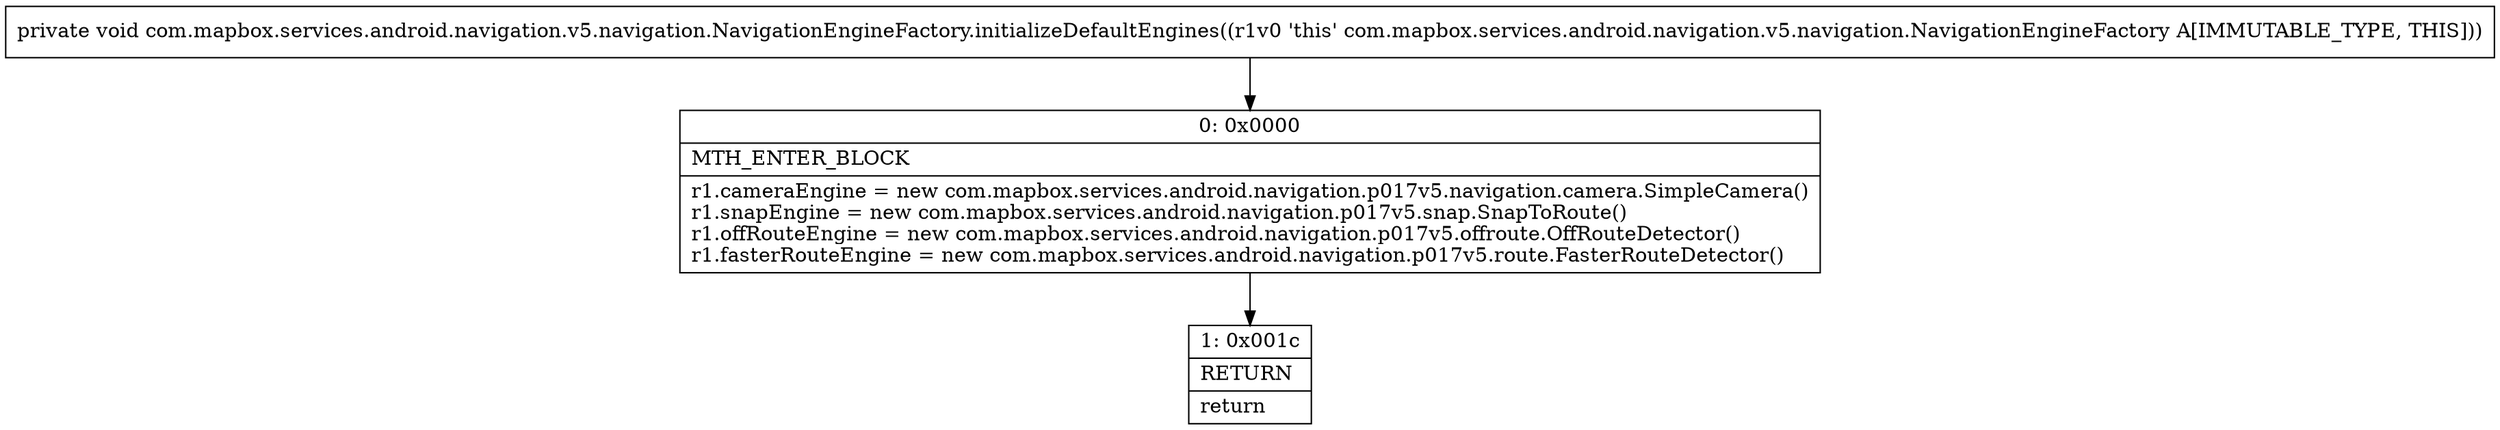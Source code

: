 digraph "CFG forcom.mapbox.services.android.navigation.v5.navigation.NavigationEngineFactory.initializeDefaultEngines()V" {
Node_0 [shape=record,label="{0\:\ 0x0000|MTH_ENTER_BLOCK\l|r1.cameraEngine = new com.mapbox.services.android.navigation.p017v5.navigation.camera.SimpleCamera()\lr1.snapEngine = new com.mapbox.services.android.navigation.p017v5.snap.SnapToRoute()\lr1.offRouteEngine = new com.mapbox.services.android.navigation.p017v5.offroute.OffRouteDetector()\lr1.fasterRouteEngine = new com.mapbox.services.android.navigation.p017v5.route.FasterRouteDetector()\l}"];
Node_1 [shape=record,label="{1\:\ 0x001c|RETURN\l|return\l}"];
MethodNode[shape=record,label="{private void com.mapbox.services.android.navigation.v5.navigation.NavigationEngineFactory.initializeDefaultEngines((r1v0 'this' com.mapbox.services.android.navigation.v5.navigation.NavigationEngineFactory A[IMMUTABLE_TYPE, THIS])) }"];
MethodNode -> Node_0;
Node_0 -> Node_1;
}

